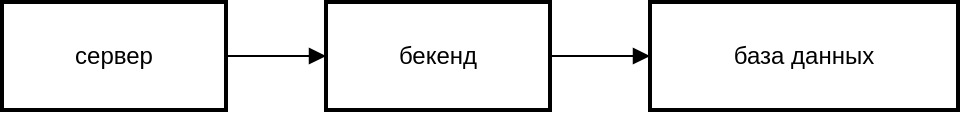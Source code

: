 <mxfile version="26.0.11">
  <diagram name="Страница — 1" id="vOm07VCE7YgCXBfcSSlU">
    <mxGraphModel>
      <root>
        <mxCell id="0" />
        <mxCell id="1" parent="0" />
        <mxCell id="2" value="сервер" style="whiteSpace=wrap;strokeWidth=2;" vertex="1" parent="1">
          <mxGeometry x="8" y="8" width="112" height="54" as="geometry" />
        </mxCell>
        <mxCell id="3" value="бекенд" style="whiteSpace=wrap;strokeWidth=2;" vertex="1" parent="1">
          <mxGeometry x="170" y="8" width="112" height="54" as="geometry" />
        </mxCell>
        <mxCell id="4" value="база данных" style="whiteSpace=wrap;strokeWidth=2;" vertex="1" parent="1">
          <mxGeometry x="332" y="8" width="154" height="54" as="geometry" />
        </mxCell>
        <mxCell id="5" value="" style="curved=1;startArrow=none;endArrow=block;exitX=1;exitY=0.5;entryX=0;entryY=0.5;" edge="1" parent="1" source="2" target="3">
          <mxGeometry relative="1" as="geometry">
            <Array as="points" />
          </mxGeometry>
        </mxCell>
        <mxCell id="6" value="" style="curved=1;startArrow=none;endArrow=block;exitX=1;exitY=0.5;entryX=0;entryY=0.5;" edge="1" parent="1" source="3" target="4">
          <mxGeometry relative="1" as="geometry">
            <Array as="points" />
          </mxGeometry>
        </mxCell>
      </root>
    </mxGraphModel>
  </diagram>
</mxfile>
